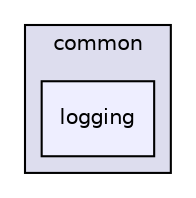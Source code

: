 digraph "onnxruntime/include/onnxruntime/core/common/logging" {
  compound=true
  node [ fontsize="10", fontname="Helvetica"];
  edge [ labelfontsize="10", labelfontname="Helvetica"];
  subgraph clusterdir_e41ba2a921c9eb25ec612c54e1511419 {
    graph [ bgcolor="#ddddee", pencolor="black", label="common" fontname="Helvetica", fontsize="10", URL="dir_e41ba2a921c9eb25ec612c54e1511419.html"]
  dir_1fd0d6ef97e956845ecffd8f5c479d5f [shape=box, label="logging", style="filled", fillcolor="#eeeeff", pencolor="black", URL="dir_1fd0d6ef97e956845ecffd8f5c479d5f.html"];
  }
}
